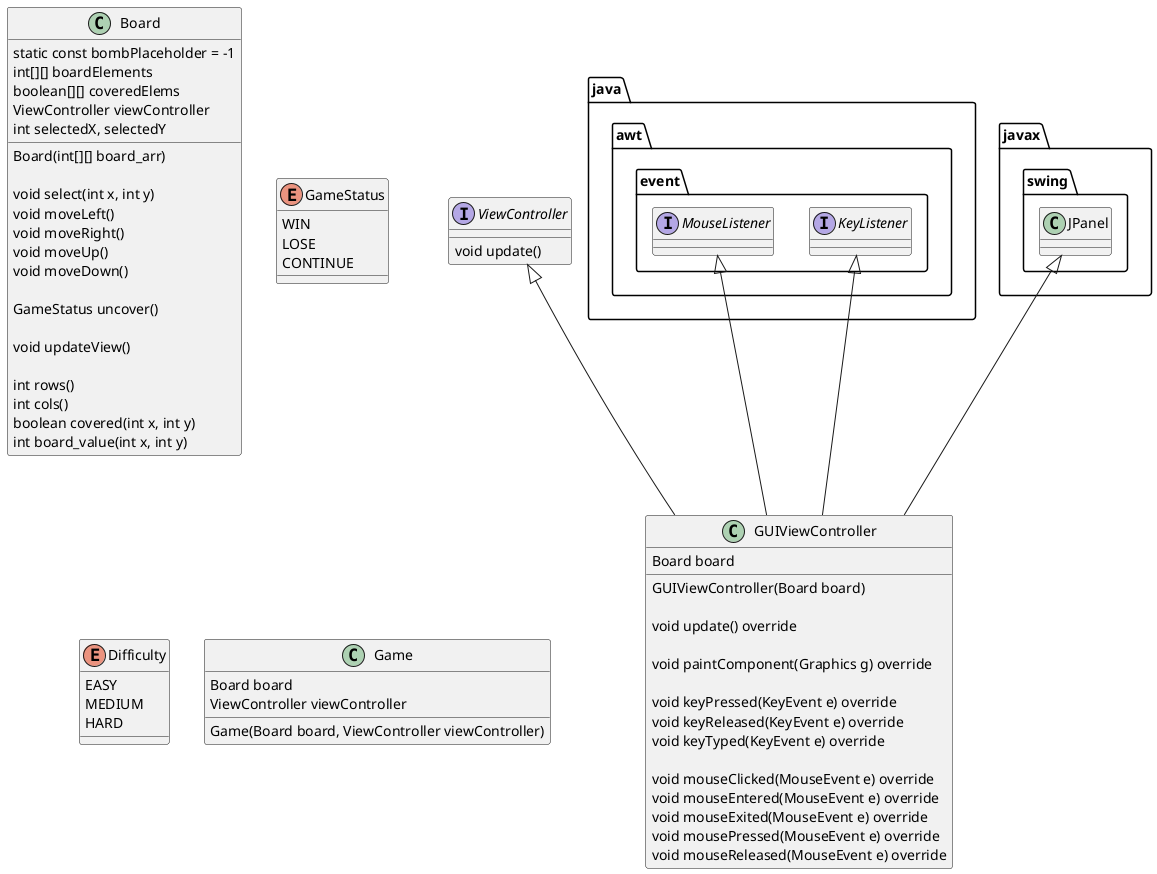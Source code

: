 @startuml

class Board {

    static const bombPlaceholder = -1
    int[][] boardElements
    boolean[][] coveredElems
    ViewController viewController
    int selectedX, selectedY

    Board(int[][] board_arr)

    void select(int x, int y)
    void moveLeft()
    void moveRight()
    void moveUp()
    void moveDown()

    GameStatus uncover()

    void updateView()

    int rows()
    int cols()
    boolean covered(int x, int y)
    int board_value(int x, int y)
}

enum GameStatus {
    WIN
    LOSE
    CONTINUE
}

enum Difficulty {
    EASY
    MEDIUM
    HARD
}

class GUIViewController {
    Board board

    GUIViewController(Board board)

    void update() override

    void paintComponent(Graphics g) override

    void keyPressed(KeyEvent e) override
    void keyReleased(KeyEvent e) override
    void keyTyped(KeyEvent e) override

    void mouseClicked(MouseEvent e) override
    void mouseEntered(MouseEvent e) override
    void mouseExited(MouseEvent e) override
    void mousePressed(MouseEvent e) override
    void mouseReleased(MouseEvent e) override
}

interface ViewController {
    void update()
}

class Game {
    Board board
    ViewController viewController

    Game(Board board, ViewController viewController)
}

interface java.awt.event.KeyListener
interface java.awt.event.MouseListener
class javax.swing.JPanel

ViewController <|-- GUIViewController
java.awt.event.KeyListener <|-- GUIViewController
java.awt.event.MouseListener <|-- GUIViewController
javax.swing.JPanel <|-- GUIViewController

@enduml

